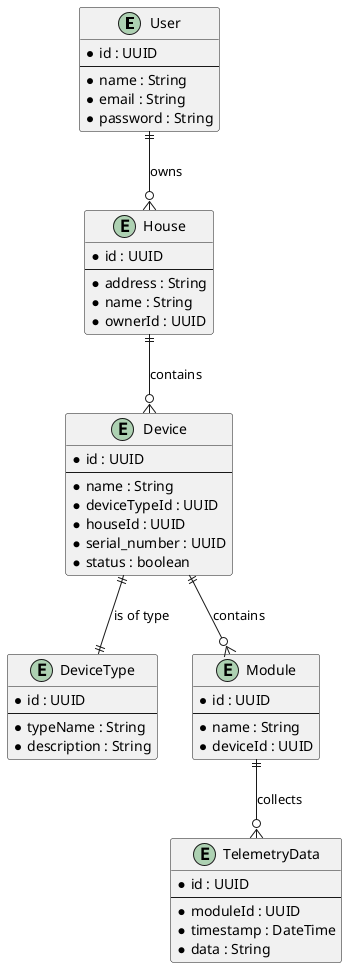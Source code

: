 @startuml

entity User {
  * id : UUID
  --
  * name : String
  * email : String
  * password : String
}

entity House {
  * id : UUID
  --
  * address : String
  * name : String
  * ownerId : UUID
}

entity Device {
  * id : UUID
  --
  * name : String
  * deviceTypeId : UUID
  * houseId : UUID
  * serial_number : UUID
  * status : boolean
}

entity DeviceType {
  * id : UUID
  --
  * typeName : String
  * description : String
}

entity Module {
  * id : UUID
  --
  * name : String
  * deviceId : UUID
}

entity TelemetryData {
  * id : UUID
  --
  * moduleId : UUID
  * timestamp : DateTime
  * data : String
}

User ||--o{ House : "owns"
House ||--o{ Device : "contains"
Device ||--|| DeviceType : "is of type"
Device ||--o{ Module : "contains"
Module ||--o{ TelemetryData : "collects"
@enduml
